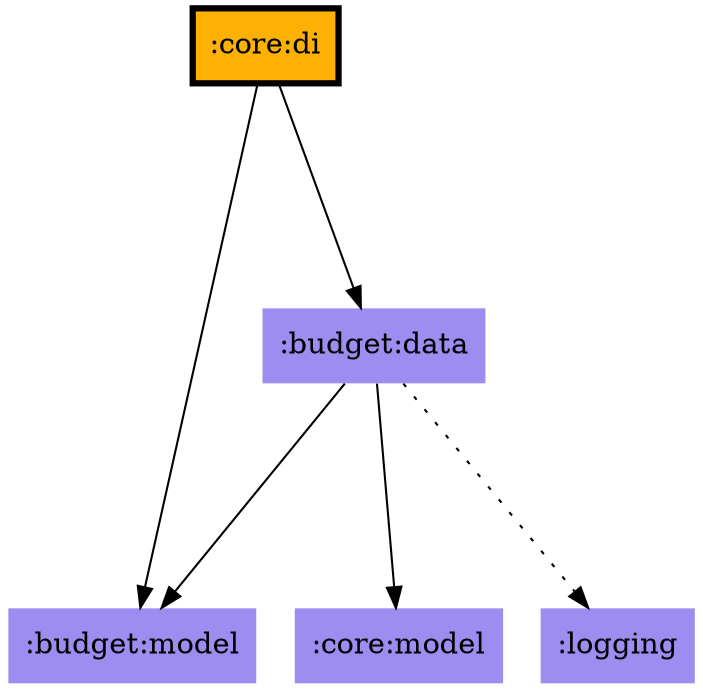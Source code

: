 digraph {
edge ["dir"="forward"]
graph ["dpi"="100","fontsize"="30","ranksep"="1.5","rankdir"="TB"]
node ["style"="filled"]
":budget:data" ["fillcolor"="#9D8DF1","shape"="none"]
":budget:model" ["fillcolor"="#9D8DF1","shape"="none"]
":core:di" ["fillcolor"="#FCB103","color"="black","penwidth"="3","shape"="box"]
":core:model" ["fillcolor"="#9D8DF1","shape"="none"]
":logging" ["fillcolor"="#9D8DF1","shape"="none"]
":budget:data" -> ":budget:model"
":budget:data" -> ":core:model"
":budget:data" -> ":logging" ["style"="dotted"]
":core:di" -> ":budget:data"
":core:di" -> ":budget:model"
}
